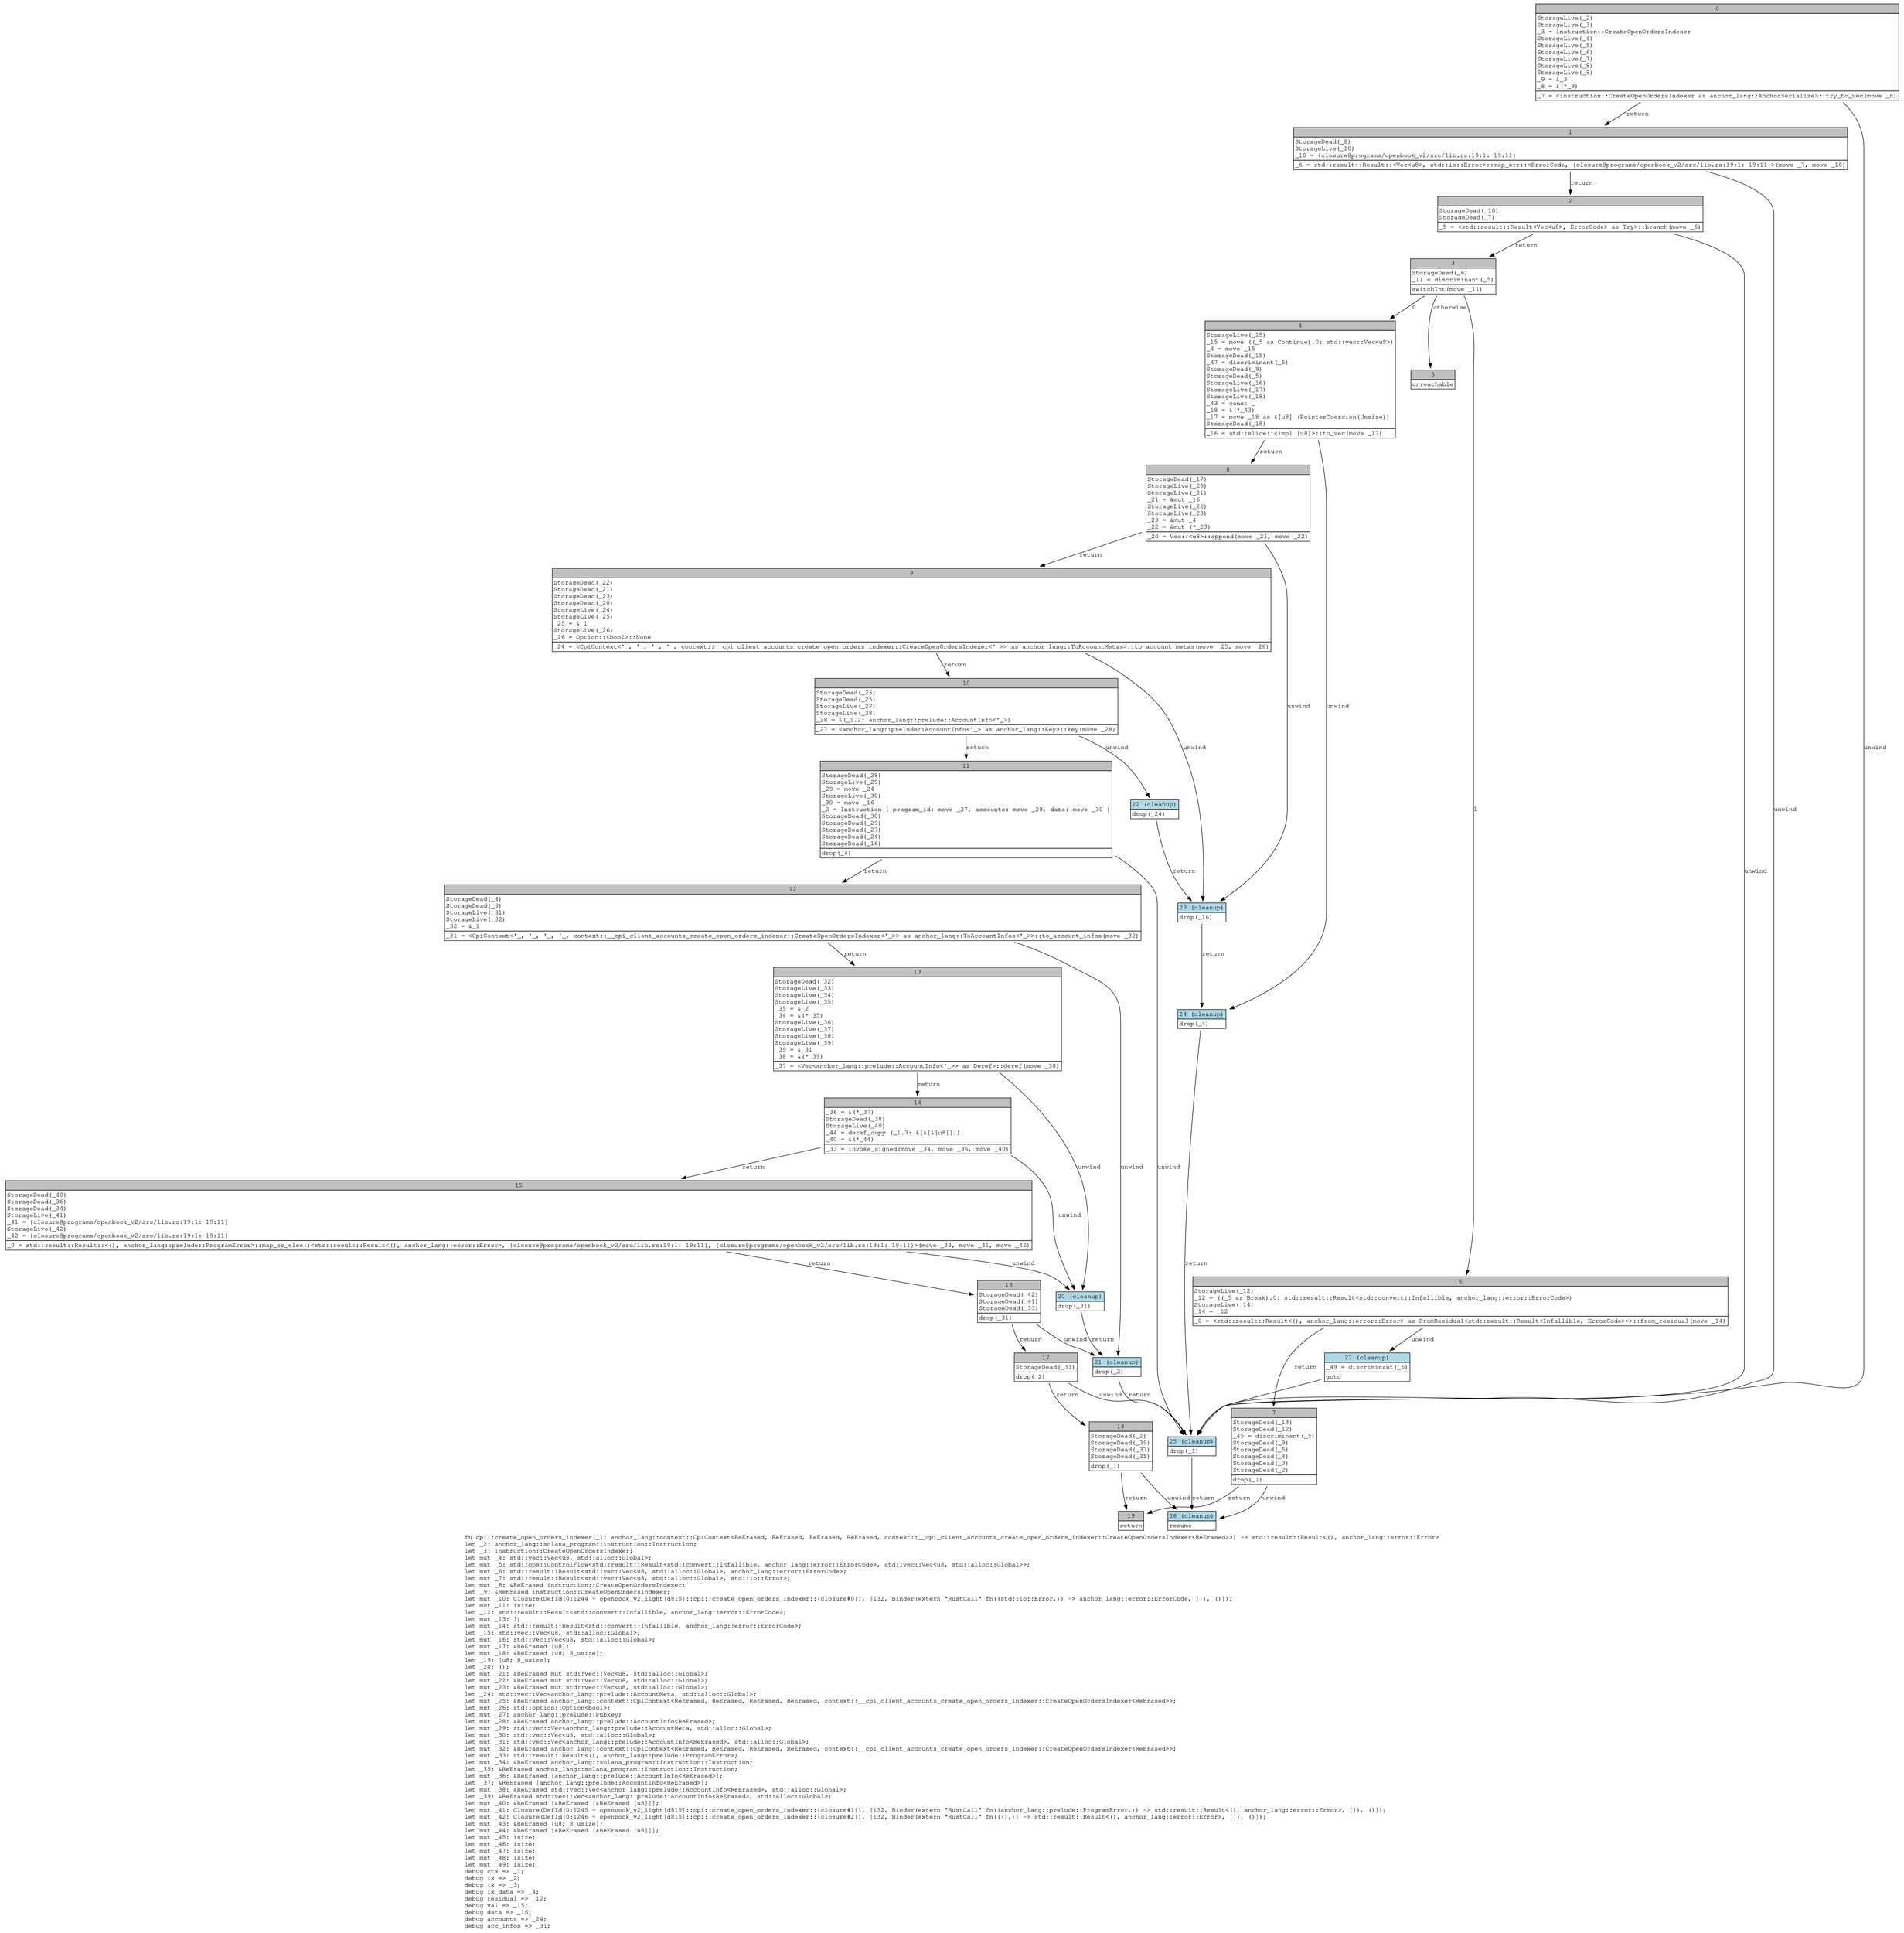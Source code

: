 digraph Mir_0_1239 {
    graph [fontname="Courier, monospace"];
    node [fontname="Courier, monospace"];
    edge [fontname="Courier, monospace"];
    label=<fn cpi::create_open_orders_indexer(_1: anchor_lang::context::CpiContext&lt;ReErased, ReErased, ReErased, ReErased, context::__cpi_client_accounts_create_open_orders_indexer::CreateOpenOrdersIndexer&lt;ReErased&gt;&gt;) -&gt; std::result::Result&lt;(), anchor_lang::error::Error&gt;<br align="left"/>let _2: anchor_lang::solana_program::instruction::Instruction;<br align="left"/>let _3: instruction::CreateOpenOrdersIndexer;<br align="left"/>let mut _4: std::vec::Vec&lt;u8, std::alloc::Global&gt;;<br align="left"/>let mut _5: std::ops::ControlFlow&lt;std::result::Result&lt;std::convert::Infallible, anchor_lang::error::ErrorCode&gt;, std::vec::Vec&lt;u8, std::alloc::Global&gt;&gt;;<br align="left"/>let mut _6: std::result::Result&lt;std::vec::Vec&lt;u8, std::alloc::Global&gt;, anchor_lang::error::ErrorCode&gt;;<br align="left"/>let mut _7: std::result::Result&lt;std::vec::Vec&lt;u8, std::alloc::Global&gt;, std::io::Error&gt;;<br align="left"/>let mut _8: &amp;ReErased instruction::CreateOpenOrdersIndexer;<br align="left"/>let _9: &amp;ReErased instruction::CreateOpenOrdersIndexer;<br align="left"/>let mut _10: Closure(DefId(0:1244 ~ openbook_v2_light[d815]::cpi::create_open_orders_indexer::{closure#0}), [i32, Binder(extern &quot;RustCall&quot; fn((std::io::Error,)) -&gt; anchor_lang::error::ErrorCode, []), ()]);<br align="left"/>let mut _11: isize;<br align="left"/>let _12: std::result::Result&lt;std::convert::Infallible, anchor_lang::error::ErrorCode&gt;;<br align="left"/>let mut _13: !;<br align="left"/>let mut _14: std::result::Result&lt;std::convert::Infallible, anchor_lang::error::ErrorCode&gt;;<br align="left"/>let _15: std::vec::Vec&lt;u8, std::alloc::Global&gt;;<br align="left"/>let mut _16: std::vec::Vec&lt;u8, std::alloc::Global&gt;;<br align="left"/>let mut _17: &amp;ReErased [u8];<br align="left"/>let mut _18: &amp;ReErased [u8; 8_usize];<br align="left"/>let _19: [u8; 8_usize];<br align="left"/>let _20: ();<br align="left"/>let mut _21: &amp;ReErased mut std::vec::Vec&lt;u8, std::alloc::Global&gt;;<br align="left"/>let mut _22: &amp;ReErased mut std::vec::Vec&lt;u8, std::alloc::Global&gt;;<br align="left"/>let mut _23: &amp;ReErased mut std::vec::Vec&lt;u8, std::alloc::Global&gt;;<br align="left"/>let _24: std::vec::Vec&lt;anchor_lang::prelude::AccountMeta, std::alloc::Global&gt;;<br align="left"/>let mut _25: &amp;ReErased anchor_lang::context::CpiContext&lt;ReErased, ReErased, ReErased, ReErased, context::__cpi_client_accounts_create_open_orders_indexer::CreateOpenOrdersIndexer&lt;ReErased&gt;&gt;;<br align="left"/>let mut _26: std::option::Option&lt;bool&gt;;<br align="left"/>let mut _27: anchor_lang::prelude::Pubkey;<br align="left"/>let mut _28: &amp;ReErased anchor_lang::prelude::AccountInfo&lt;ReErased&gt;;<br align="left"/>let mut _29: std::vec::Vec&lt;anchor_lang::prelude::AccountMeta, std::alloc::Global&gt;;<br align="left"/>let mut _30: std::vec::Vec&lt;u8, std::alloc::Global&gt;;<br align="left"/>let mut _31: std::vec::Vec&lt;anchor_lang::prelude::AccountInfo&lt;ReErased&gt;, std::alloc::Global&gt;;<br align="left"/>let mut _32: &amp;ReErased anchor_lang::context::CpiContext&lt;ReErased, ReErased, ReErased, ReErased, context::__cpi_client_accounts_create_open_orders_indexer::CreateOpenOrdersIndexer&lt;ReErased&gt;&gt;;<br align="left"/>let mut _33: std::result::Result&lt;(), anchor_lang::prelude::ProgramError&gt;;<br align="left"/>let mut _34: &amp;ReErased anchor_lang::solana_program::instruction::Instruction;<br align="left"/>let _35: &amp;ReErased anchor_lang::solana_program::instruction::Instruction;<br align="left"/>let mut _36: &amp;ReErased [anchor_lang::prelude::AccountInfo&lt;ReErased&gt;];<br align="left"/>let _37: &amp;ReErased [anchor_lang::prelude::AccountInfo&lt;ReErased&gt;];<br align="left"/>let mut _38: &amp;ReErased std::vec::Vec&lt;anchor_lang::prelude::AccountInfo&lt;ReErased&gt;, std::alloc::Global&gt;;<br align="left"/>let _39: &amp;ReErased std::vec::Vec&lt;anchor_lang::prelude::AccountInfo&lt;ReErased&gt;, std::alloc::Global&gt;;<br align="left"/>let mut _40: &amp;ReErased [&amp;ReErased [&amp;ReErased [u8]]];<br align="left"/>let mut _41: Closure(DefId(0:1245 ~ openbook_v2_light[d815]::cpi::create_open_orders_indexer::{closure#1}), [i32, Binder(extern &quot;RustCall&quot; fn((anchor_lang::prelude::ProgramError,)) -&gt; std::result::Result&lt;(), anchor_lang::error::Error&gt;, []), ()]);<br align="left"/>let mut _42: Closure(DefId(0:1246 ~ openbook_v2_light[d815]::cpi::create_open_orders_indexer::{closure#2}), [i32, Binder(extern &quot;RustCall&quot; fn(((),)) -&gt; std::result::Result&lt;(), anchor_lang::error::Error&gt;, []), ()]);<br align="left"/>let mut _43: &amp;ReErased [u8; 8_usize];<br align="left"/>let mut _44: &amp;ReErased [&amp;ReErased [&amp;ReErased [u8]]];<br align="left"/>let mut _45: isize;<br align="left"/>let mut _46: isize;<br align="left"/>let mut _47: isize;<br align="left"/>let mut _48: isize;<br align="left"/>let mut _49: isize;<br align="left"/>debug ctx =&gt; _1;<br align="left"/>debug ix =&gt; _2;<br align="left"/>debug ix =&gt; _3;<br align="left"/>debug ix_data =&gt; _4;<br align="left"/>debug residual =&gt; _12;<br align="left"/>debug val =&gt; _15;<br align="left"/>debug data =&gt; _16;<br align="left"/>debug accounts =&gt; _24;<br align="left"/>debug acc_infos =&gt; _31;<br align="left"/>>;
    bb0__0_1239 [shape="none", label=<<table border="0" cellborder="1" cellspacing="0"><tr><td bgcolor="gray" align="center" colspan="1">0</td></tr><tr><td align="left" balign="left">StorageLive(_2)<br/>StorageLive(_3)<br/>_3 = instruction::CreateOpenOrdersIndexer<br/>StorageLive(_4)<br/>StorageLive(_5)<br/>StorageLive(_6)<br/>StorageLive(_7)<br/>StorageLive(_8)<br/>StorageLive(_9)<br/>_9 = &amp;_3<br/>_8 = &amp;(*_9)<br/></td></tr><tr><td align="left">_7 = &lt;instruction::CreateOpenOrdersIndexer as anchor_lang::AnchorSerialize&gt;::try_to_vec(move _8)</td></tr></table>>];
    bb1__0_1239 [shape="none", label=<<table border="0" cellborder="1" cellspacing="0"><tr><td bgcolor="gray" align="center" colspan="1">1</td></tr><tr><td align="left" balign="left">StorageDead(_8)<br/>StorageLive(_10)<br/>_10 = {closure@programs/openbook_v2/src/lib.rs:19:1: 19:11}<br/></td></tr><tr><td align="left">_6 = std::result::Result::&lt;Vec&lt;u8&gt;, std::io::Error&gt;::map_err::&lt;ErrorCode, {closure@programs/openbook_v2/src/lib.rs:19:1: 19:11}&gt;(move _7, move _10)</td></tr></table>>];
    bb2__0_1239 [shape="none", label=<<table border="0" cellborder="1" cellspacing="0"><tr><td bgcolor="gray" align="center" colspan="1">2</td></tr><tr><td align="left" balign="left">StorageDead(_10)<br/>StorageDead(_7)<br/></td></tr><tr><td align="left">_5 = &lt;std::result::Result&lt;Vec&lt;u8&gt;, ErrorCode&gt; as Try&gt;::branch(move _6)</td></tr></table>>];
    bb3__0_1239 [shape="none", label=<<table border="0" cellborder="1" cellspacing="0"><tr><td bgcolor="gray" align="center" colspan="1">3</td></tr><tr><td align="left" balign="left">StorageDead(_6)<br/>_11 = discriminant(_5)<br/></td></tr><tr><td align="left">switchInt(move _11)</td></tr></table>>];
    bb4__0_1239 [shape="none", label=<<table border="0" cellborder="1" cellspacing="0"><tr><td bgcolor="gray" align="center" colspan="1">4</td></tr><tr><td align="left" balign="left">StorageLive(_15)<br/>_15 = move ((_5 as Continue).0: std::vec::Vec&lt;u8&gt;)<br/>_4 = move _15<br/>StorageDead(_15)<br/>_47 = discriminant(_5)<br/>StorageDead(_9)<br/>StorageDead(_5)<br/>StorageLive(_16)<br/>StorageLive(_17)<br/>StorageLive(_18)<br/>_43 = const _<br/>_18 = &amp;(*_43)<br/>_17 = move _18 as &amp;[u8] (PointerCoercion(Unsize))<br/>StorageDead(_18)<br/></td></tr><tr><td align="left">_16 = std::slice::&lt;impl [u8]&gt;::to_vec(move _17)</td></tr></table>>];
    bb5__0_1239 [shape="none", label=<<table border="0" cellborder="1" cellspacing="0"><tr><td bgcolor="gray" align="center" colspan="1">5</td></tr><tr><td align="left">unreachable</td></tr></table>>];
    bb6__0_1239 [shape="none", label=<<table border="0" cellborder="1" cellspacing="0"><tr><td bgcolor="gray" align="center" colspan="1">6</td></tr><tr><td align="left" balign="left">StorageLive(_12)<br/>_12 = ((_5 as Break).0: std::result::Result&lt;std::convert::Infallible, anchor_lang::error::ErrorCode&gt;)<br/>StorageLive(_14)<br/>_14 = _12<br/></td></tr><tr><td align="left">_0 = &lt;std::result::Result&lt;(), anchor_lang::error::Error&gt; as FromResidual&lt;std::result::Result&lt;Infallible, ErrorCode&gt;&gt;&gt;::from_residual(move _14)</td></tr></table>>];
    bb7__0_1239 [shape="none", label=<<table border="0" cellborder="1" cellspacing="0"><tr><td bgcolor="gray" align="center" colspan="1">7</td></tr><tr><td align="left" balign="left">StorageDead(_14)<br/>StorageDead(_12)<br/>_45 = discriminant(_5)<br/>StorageDead(_9)<br/>StorageDead(_5)<br/>StorageDead(_4)<br/>StorageDead(_3)<br/>StorageDead(_2)<br/></td></tr><tr><td align="left">drop(_1)</td></tr></table>>];
    bb8__0_1239 [shape="none", label=<<table border="0" cellborder="1" cellspacing="0"><tr><td bgcolor="gray" align="center" colspan="1">8</td></tr><tr><td align="left" balign="left">StorageDead(_17)<br/>StorageLive(_20)<br/>StorageLive(_21)<br/>_21 = &amp;mut _16<br/>StorageLive(_22)<br/>StorageLive(_23)<br/>_23 = &amp;mut _4<br/>_22 = &amp;mut (*_23)<br/></td></tr><tr><td align="left">_20 = Vec::&lt;u8&gt;::append(move _21, move _22)</td></tr></table>>];
    bb9__0_1239 [shape="none", label=<<table border="0" cellborder="1" cellspacing="0"><tr><td bgcolor="gray" align="center" colspan="1">9</td></tr><tr><td align="left" balign="left">StorageDead(_22)<br/>StorageDead(_21)<br/>StorageDead(_23)<br/>StorageDead(_20)<br/>StorageLive(_24)<br/>StorageLive(_25)<br/>_25 = &amp;_1<br/>StorageLive(_26)<br/>_26 = Option::&lt;bool&gt;::None<br/></td></tr><tr><td align="left">_24 = &lt;CpiContext&lt;'_, '_, '_, '_, context::__cpi_client_accounts_create_open_orders_indexer::CreateOpenOrdersIndexer&lt;'_&gt;&gt; as anchor_lang::ToAccountMetas&gt;::to_account_metas(move _25, move _26)</td></tr></table>>];
    bb10__0_1239 [shape="none", label=<<table border="0" cellborder="1" cellspacing="0"><tr><td bgcolor="gray" align="center" colspan="1">10</td></tr><tr><td align="left" balign="left">StorageDead(_26)<br/>StorageDead(_25)<br/>StorageLive(_27)<br/>StorageLive(_28)<br/>_28 = &amp;(_1.2: anchor_lang::prelude::AccountInfo&lt;'_&gt;)<br/></td></tr><tr><td align="left">_27 = &lt;anchor_lang::prelude::AccountInfo&lt;'_&gt; as anchor_lang::Key&gt;::key(move _28)</td></tr></table>>];
    bb11__0_1239 [shape="none", label=<<table border="0" cellborder="1" cellspacing="0"><tr><td bgcolor="gray" align="center" colspan="1">11</td></tr><tr><td align="left" balign="left">StorageDead(_28)<br/>StorageLive(_29)<br/>_29 = move _24<br/>StorageLive(_30)<br/>_30 = move _16<br/>_2 = Instruction { program_id: move _27, accounts: move _29, data: move _30 }<br/>StorageDead(_30)<br/>StorageDead(_29)<br/>StorageDead(_27)<br/>StorageDead(_24)<br/>StorageDead(_16)<br/></td></tr><tr><td align="left">drop(_4)</td></tr></table>>];
    bb12__0_1239 [shape="none", label=<<table border="0" cellborder="1" cellspacing="0"><tr><td bgcolor="gray" align="center" colspan="1">12</td></tr><tr><td align="left" balign="left">StorageDead(_4)<br/>StorageDead(_3)<br/>StorageLive(_31)<br/>StorageLive(_32)<br/>_32 = &amp;_1<br/></td></tr><tr><td align="left">_31 = &lt;CpiContext&lt;'_, '_, '_, '_, context::__cpi_client_accounts_create_open_orders_indexer::CreateOpenOrdersIndexer&lt;'_&gt;&gt; as anchor_lang::ToAccountInfos&lt;'_&gt;&gt;::to_account_infos(move _32)</td></tr></table>>];
    bb13__0_1239 [shape="none", label=<<table border="0" cellborder="1" cellspacing="0"><tr><td bgcolor="gray" align="center" colspan="1">13</td></tr><tr><td align="left" balign="left">StorageDead(_32)<br/>StorageLive(_33)<br/>StorageLive(_34)<br/>StorageLive(_35)<br/>_35 = &amp;_2<br/>_34 = &amp;(*_35)<br/>StorageLive(_36)<br/>StorageLive(_37)<br/>StorageLive(_38)<br/>StorageLive(_39)<br/>_39 = &amp;_31<br/>_38 = &amp;(*_39)<br/></td></tr><tr><td align="left">_37 = &lt;Vec&lt;anchor_lang::prelude::AccountInfo&lt;'_&gt;&gt; as Deref&gt;::deref(move _38)</td></tr></table>>];
    bb14__0_1239 [shape="none", label=<<table border="0" cellborder="1" cellspacing="0"><tr><td bgcolor="gray" align="center" colspan="1">14</td></tr><tr><td align="left" balign="left">_36 = &amp;(*_37)<br/>StorageDead(_38)<br/>StorageLive(_40)<br/>_44 = deref_copy (_1.3: &amp;[&amp;[&amp;[u8]]])<br/>_40 = &amp;(*_44)<br/></td></tr><tr><td align="left">_33 = invoke_signed(move _34, move _36, move _40)</td></tr></table>>];
    bb15__0_1239 [shape="none", label=<<table border="0" cellborder="1" cellspacing="0"><tr><td bgcolor="gray" align="center" colspan="1">15</td></tr><tr><td align="left" balign="left">StorageDead(_40)<br/>StorageDead(_36)<br/>StorageDead(_34)<br/>StorageLive(_41)<br/>_41 = {closure@programs/openbook_v2/src/lib.rs:19:1: 19:11}<br/>StorageLive(_42)<br/>_42 = {closure@programs/openbook_v2/src/lib.rs:19:1: 19:11}<br/></td></tr><tr><td align="left">_0 = std::result::Result::&lt;(), anchor_lang::prelude::ProgramError&gt;::map_or_else::&lt;std::result::Result&lt;(), anchor_lang::error::Error&gt;, {closure@programs/openbook_v2/src/lib.rs:19:1: 19:11}, {closure@programs/openbook_v2/src/lib.rs:19:1: 19:11}&gt;(move _33, move _41, move _42)</td></tr></table>>];
    bb16__0_1239 [shape="none", label=<<table border="0" cellborder="1" cellspacing="0"><tr><td bgcolor="gray" align="center" colspan="1">16</td></tr><tr><td align="left" balign="left">StorageDead(_42)<br/>StorageDead(_41)<br/>StorageDead(_33)<br/></td></tr><tr><td align="left">drop(_31)</td></tr></table>>];
    bb17__0_1239 [shape="none", label=<<table border="0" cellborder="1" cellspacing="0"><tr><td bgcolor="gray" align="center" colspan="1">17</td></tr><tr><td align="left" balign="left">StorageDead(_31)<br/></td></tr><tr><td align="left">drop(_2)</td></tr></table>>];
    bb18__0_1239 [shape="none", label=<<table border="0" cellborder="1" cellspacing="0"><tr><td bgcolor="gray" align="center" colspan="1">18</td></tr><tr><td align="left" balign="left">StorageDead(_2)<br/>StorageDead(_39)<br/>StorageDead(_37)<br/>StorageDead(_35)<br/></td></tr><tr><td align="left">drop(_1)</td></tr></table>>];
    bb19__0_1239 [shape="none", label=<<table border="0" cellborder="1" cellspacing="0"><tr><td bgcolor="gray" align="center" colspan="1">19</td></tr><tr><td align="left">return</td></tr></table>>];
    bb20__0_1239 [shape="none", label=<<table border="0" cellborder="1" cellspacing="0"><tr><td bgcolor="lightblue" align="center" colspan="1">20 (cleanup)</td></tr><tr><td align="left">drop(_31)</td></tr></table>>];
    bb21__0_1239 [shape="none", label=<<table border="0" cellborder="1" cellspacing="0"><tr><td bgcolor="lightblue" align="center" colspan="1">21 (cleanup)</td></tr><tr><td align="left">drop(_2)</td></tr></table>>];
    bb22__0_1239 [shape="none", label=<<table border="0" cellborder="1" cellspacing="0"><tr><td bgcolor="lightblue" align="center" colspan="1">22 (cleanup)</td></tr><tr><td align="left">drop(_24)</td></tr></table>>];
    bb23__0_1239 [shape="none", label=<<table border="0" cellborder="1" cellspacing="0"><tr><td bgcolor="lightblue" align="center" colspan="1">23 (cleanup)</td></tr><tr><td align="left">drop(_16)</td></tr></table>>];
    bb24__0_1239 [shape="none", label=<<table border="0" cellborder="1" cellspacing="0"><tr><td bgcolor="lightblue" align="center" colspan="1">24 (cleanup)</td></tr><tr><td align="left">drop(_4)</td></tr></table>>];
    bb25__0_1239 [shape="none", label=<<table border="0" cellborder="1" cellspacing="0"><tr><td bgcolor="lightblue" align="center" colspan="1">25 (cleanup)</td></tr><tr><td align="left">drop(_1)</td></tr></table>>];
    bb26__0_1239 [shape="none", label=<<table border="0" cellborder="1" cellspacing="0"><tr><td bgcolor="lightblue" align="center" colspan="1">26 (cleanup)</td></tr><tr><td align="left">resume</td></tr></table>>];
    bb27__0_1239 [shape="none", label=<<table border="0" cellborder="1" cellspacing="0"><tr><td bgcolor="lightblue" align="center" colspan="1">27 (cleanup)</td></tr><tr><td align="left" balign="left">_49 = discriminant(_5)<br/></td></tr><tr><td align="left">goto</td></tr></table>>];
    bb0__0_1239 -> bb1__0_1239 [label="return"];
    bb0__0_1239 -> bb25__0_1239 [label="unwind"];
    bb1__0_1239 -> bb2__0_1239 [label="return"];
    bb1__0_1239 -> bb25__0_1239 [label="unwind"];
    bb2__0_1239 -> bb3__0_1239 [label="return"];
    bb2__0_1239 -> bb25__0_1239 [label="unwind"];
    bb3__0_1239 -> bb4__0_1239 [label="0"];
    bb3__0_1239 -> bb6__0_1239 [label="1"];
    bb3__0_1239 -> bb5__0_1239 [label="otherwise"];
    bb4__0_1239 -> bb8__0_1239 [label="return"];
    bb4__0_1239 -> bb24__0_1239 [label="unwind"];
    bb6__0_1239 -> bb7__0_1239 [label="return"];
    bb6__0_1239 -> bb27__0_1239 [label="unwind"];
    bb7__0_1239 -> bb19__0_1239 [label="return"];
    bb7__0_1239 -> bb26__0_1239 [label="unwind"];
    bb8__0_1239 -> bb9__0_1239 [label="return"];
    bb8__0_1239 -> bb23__0_1239 [label="unwind"];
    bb9__0_1239 -> bb10__0_1239 [label="return"];
    bb9__0_1239 -> bb23__0_1239 [label="unwind"];
    bb10__0_1239 -> bb11__0_1239 [label="return"];
    bb10__0_1239 -> bb22__0_1239 [label="unwind"];
    bb11__0_1239 -> bb12__0_1239 [label="return"];
    bb11__0_1239 -> bb25__0_1239 [label="unwind"];
    bb12__0_1239 -> bb13__0_1239 [label="return"];
    bb12__0_1239 -> bb21__0_1239 [label="unwind"];
    bb13__0_1239 -> bb14__0_1239 [label="return"];
    bb13__0_1239 -> bb20__0_1239 [label="unwind"];
    bb14__0_1239 -> bb15__0_1239 [label="return"];
    bb14__0_1239 -> bb20__0_1239 [label="unwind"];
    bb15__0_1239 -> bb16__0_1239 [label="return"];
    bb15__0_1239 -> bb20__0_1239 [label="unwind"];
    bb16__0_1239 -> bb17__0_1239 [label="return"];
    bb16__0_1239 -> bb21__0_1239 [label="unwind"];
    bb17__0_1239 -> bb18__0_1239 [label="return"];
    bb17__0_1239 -> bb25__0_1239 [label="unwind"];
    bb18__0_1239 -> bb19__0_1239 [label="return"];
    bb18__0_1239 -> bb26__0_1239 [label="unwind"];
    bb20__0_1239 -> bb21__0_1239 [label="return"];
    bb21__0_1239 -> bb25__0_1239 [label="return"];
    bb22__0_1239 -> bb23__0_1239 [label="return"];
    bb23__0_1239 -> bb24__0_1239 [label="return"];
    bb24__0_1239 -> bb25__0_1239 [label="return"];
    bb25__0_1239 -> bb26__0_1239 [label="return"];
    bb27__0_1239 -> bb25__0_1239 [label=""];
}
